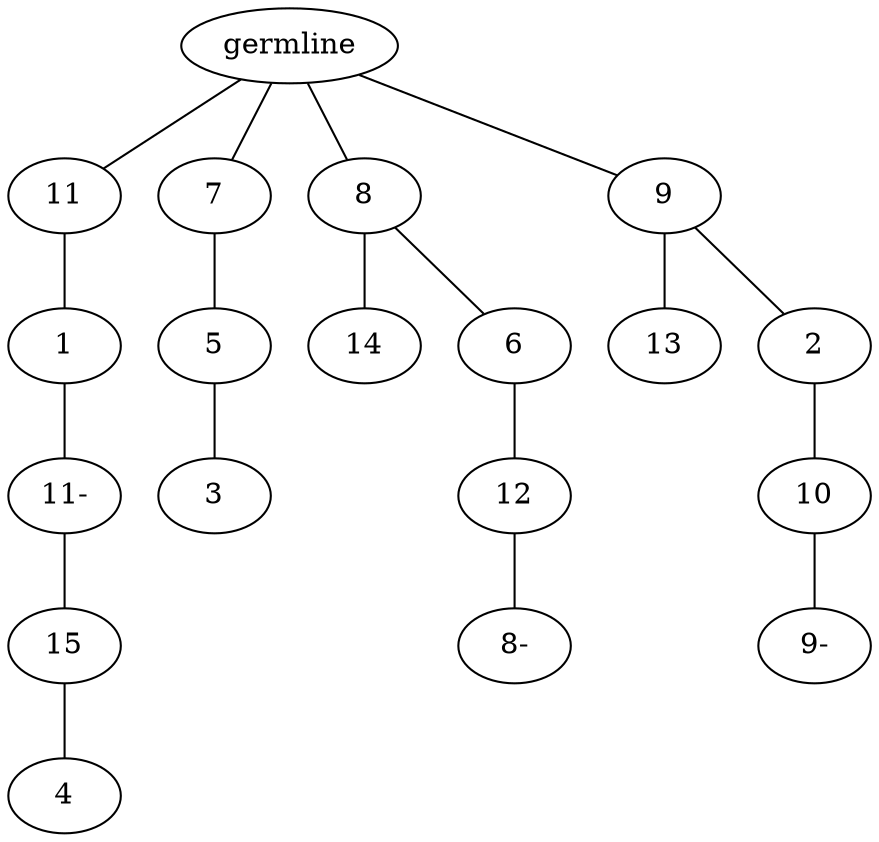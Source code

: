 graph tree {
    "140684445912224" [label="germline"];
    "140684445911120" [label="11"];
    "140684445910496" [label="1"];
    "140684445910544" [label="11-"];
    "140684445909968" [label="15"];
    "140684445844048" [label="4"];
    "140684445909344" [label="7"];
    "140684445910448" [label="5"];
    "140684445909680" [label="3"];
    "140684445909872" [label="8"];
    "140684445910976" [label="14"];
    "140684445911024" [label="6"];
    "140684445845536" [label="12"];
    "140684445846160" [label="8-"];
    "140684445911264" [label="9"];
    "140684445910208" [label="13"];
    "140684445843952" [label="2"];
    "140684445843568" [label="10"];
    "140684445846592" [label="9-"];
    "140684445912224" -- "140684445911120";
    "140684445912224" -- "140684445909344";
    "140684445912224" -- "140684445909872";
    "140684445912224" -- "140684445911264";
    "140684445911120" -- "140684445910496";
    "140684445910496" -- "140684445910544";
    "140684445910544" -- "140684445909968";
    "140684445909968" -- "140684445844048";
    "140684445909344" -- "140684445910448";
    "140684445910448" -- "140684445909680";
    "140684445909872" -- "140684445910976";
    "140684445909872" -- "140684445911024";
    "140684445911024" -- "140684445845536";
    "140684445845536" -- "140684445846160";
    "140684445911264" -- "140684445910208";
    "140684445911264" -- "140684445843952";
    "140684445843952" -- "140684445843568";
    "140684445843568" -- "140684445846592";
}
